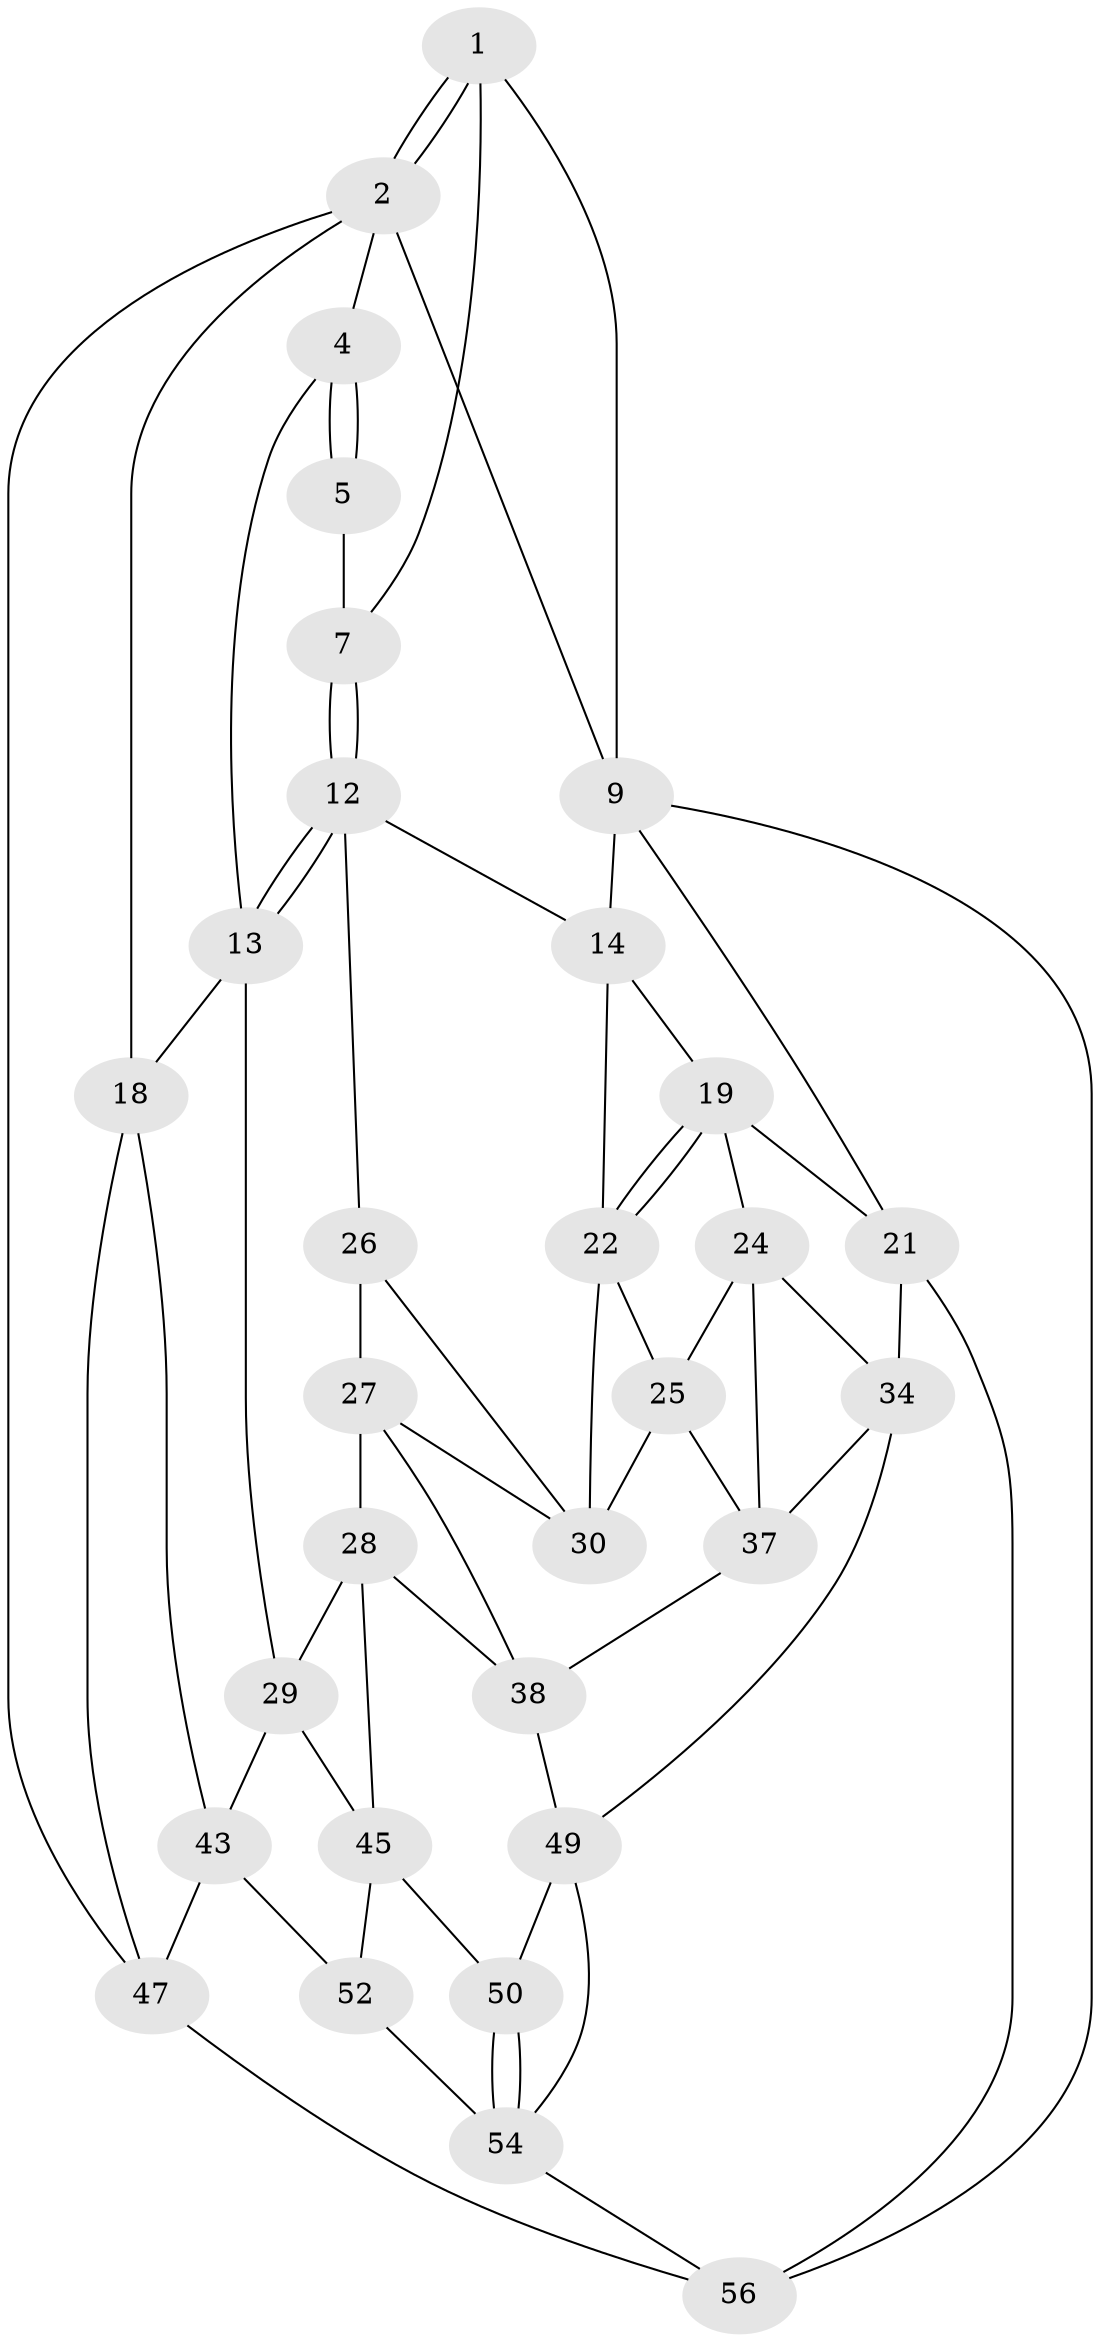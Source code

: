 // Generated by graph-tools (version 1.1) at 2025/52/02/27/25 19:52:43]
// undirected, 31 vertices, 65 edges
graph export_dot {
graph [start="1"]
  node [color=gray90,style=filled];
  1 [pos="+0.2006066834001411+0",super="+6"];
  2 [pos="+0+0",super="+3"];
  4 [pos="+0.0644263351972999+0.2625674991318334",super="+11"];
  5 [pos="+0.1523648071211145+0.11208317292049137",super="+8"];
  7 [pos="+0.3372374432349372+0.2187722739692954"];
  9 [pos="+0.6197356094124769+0",super="+10"];
  12 [pos="+0.34611294737511666+0.43243717669110704",super="+16"];
  13 [pos="+0.19045017636202952+0.4730654071110352",super="+17"];
  14 [pos="+0.6658641056611732+0.21030932007713443",super="+15"];
  18 [pos="+0+0.5238721556011193",super="+44"];
  19 [pos="+0.6993018594762491+0.26706395429798163",super="+20"];
  21 [pos="+1+0.34590459417502034",super="+33"];
  22 [pos="+0.6382365296353114+0.467069192247193",super="+23"];
  24 [pos="+0.8293196928608348+0.5921703609699914",super="+35"];
  25 [pos="+0.6447672481313905+0.4779197583238127",super="+32"];
  26 [pos="+0.3619669296208764+0.5700174605351547"];
  27 [pos="+0.36137482095994533+0.6457813778731407",super="+36"];
  28 [pos="+0.3044084627445074+0.6632015361009557",super="+39"];
  29 [pos="+0.17447963879982617+0.613107695925578",super="+42"];
  30 [pos="+0.4968289673627593+0.6379390916405877",super="+31"];
  34 [pos="+0.9700212806936889+0.7561407093416944",super="+48"];
  37 [pos="+0.7010880089095096+0.7030821924571296",super="+40"];
  38 [pos="+0.47040082242285847+0.7396901878798556",super="+41"];
  43 [pos="+0.030752434531299177+0.7437248240004245",super="+53"];
  45 [pos="+0.3716191395197493+0.85755854996203",super="+46"];
  47 [pos="+0+1"];
  49 [pos="+0.5647859163741514+0.9103498583337979",super="+51"];
  50 [pos="+0.3828894719277908+0.8627547019736119"];
  52 [pos="+0.17632854263686681+1"];
  54 [pos="+0.7054322649569674+1",super="+55"];
  56 [pos="+1+1"];
  1 -- 2;
  1 -- 2;
  1 -- 9;
  1 -- 7;
  2 -- 47;
  2 -- 18;
  2 -- 4;
  2 -- 9;
  4 -- 5 [weight=2];
  4 -- 5;
  4 -- 13;
  5 -- 7;
  7 -- 12;
  7 -- 12;
  9 -- 14;
  9 -- 56;
  9 -- 21;
  12 -- 13;
  12 -- 13;
  12 -- 26;
  12 -- 14;
  13 -- 18;
  13 -- 29;
  14 -- 19;
  14 -- 22;
  18 -- 43;
  18 -- 47;
  19 -- 22;
  19 -- 22;
  19 -- 24;
  19 -- 21;
  21 -- 56;
  21 -- 34;
  22 -- 25;
  22 -- 30;
  24 -- 25;
  24 -- 34;
  24 -- 37;
  25 -- 37;
  25 -- 30;
  26 -- 27;
  26 -- 30;
  27 -- 28;
  27 -- 38;
  27 -- 30;
  28 -- 29;
  28 -- 45;
  28 -- 38;
  29 -- 45;
  29 -- 43;
  34 -- 37;
  34 -- 49;
  37 -- 38;
  38 -- 49;
  43 -- 52;
  43 -- 47;
  45 -- 50;
  45 -- 52;
  47 -- 56;
  49 -- 50;
  49 -- 54;
  50 -- 54;
  50 -- 54;
  52 -- 54;
  54 -- 56;
}
